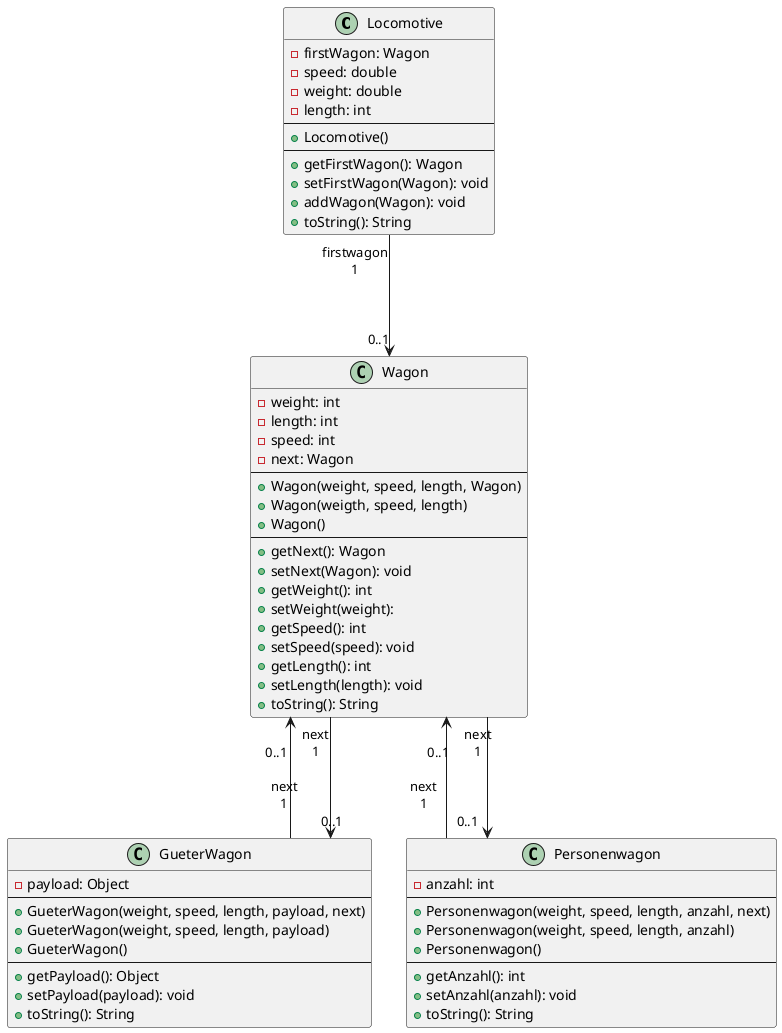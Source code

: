 @startuml

'!theme plain
'top to bottom direction
skinparam linetype ortho

class Locomotive {
  - firstWagon: Wagon
  - speed: double
  - weight: double
  - length: int
  --
  + Locomotive()
  --
  + getFirstWagon(): Wagon
  + setFirstWagon(Wagon): void
  + addWagon(Wagon): void
  + toString(): String
}
class GueterWagon {
- payload: Object
--
+GueterWagon(weight, speed, length, payload, next)
+GueterWagon(weight, speed, length, payload)
+GueterWagon()
--
+ getPayload(): Object
+ setPayload(payload): void
+ toString(): String
}
class Personenwagon {
- anzahl: int
--
+Personenwagon(weight, speed, length, anzahl, next)
+Personenwagon(weight, speed, length, anzahl)
+Personenwagon()
--
+ getAnzahl(): int
+ setAnzahl(anzahl): void
+ toString(): String
}
class Wagon {
  - weight: int
  - length: int
  - speed: int
  - next: Wagon
  --
  + Wagon(weight, speed, length, Wagon)
  + Wagon(weigth, speed, length)
  + Wagon()
  --
  + getNext(): Wagon
  + setNext(Wagon): void
  + getWeight(): int
  + setWeight(weight):
  + getSpeed(): int
  + setSpeed(speed): void
  + getLength(): int
  + setLength(length): void
  + toString(): String
}

Locomotive "firstwagon\n1" ---> "0..1" Wagon
Wagon "next\n1" ---> "0..1" GueterWagon
Wagon "next\n1" ---> "0..1" Personenwagon
GueterWagon "next\n1\n" ---> "\n0..1" Wagon
Personenwagon "next\n1\n" ---> "\n0..1" Wagon
@enduml